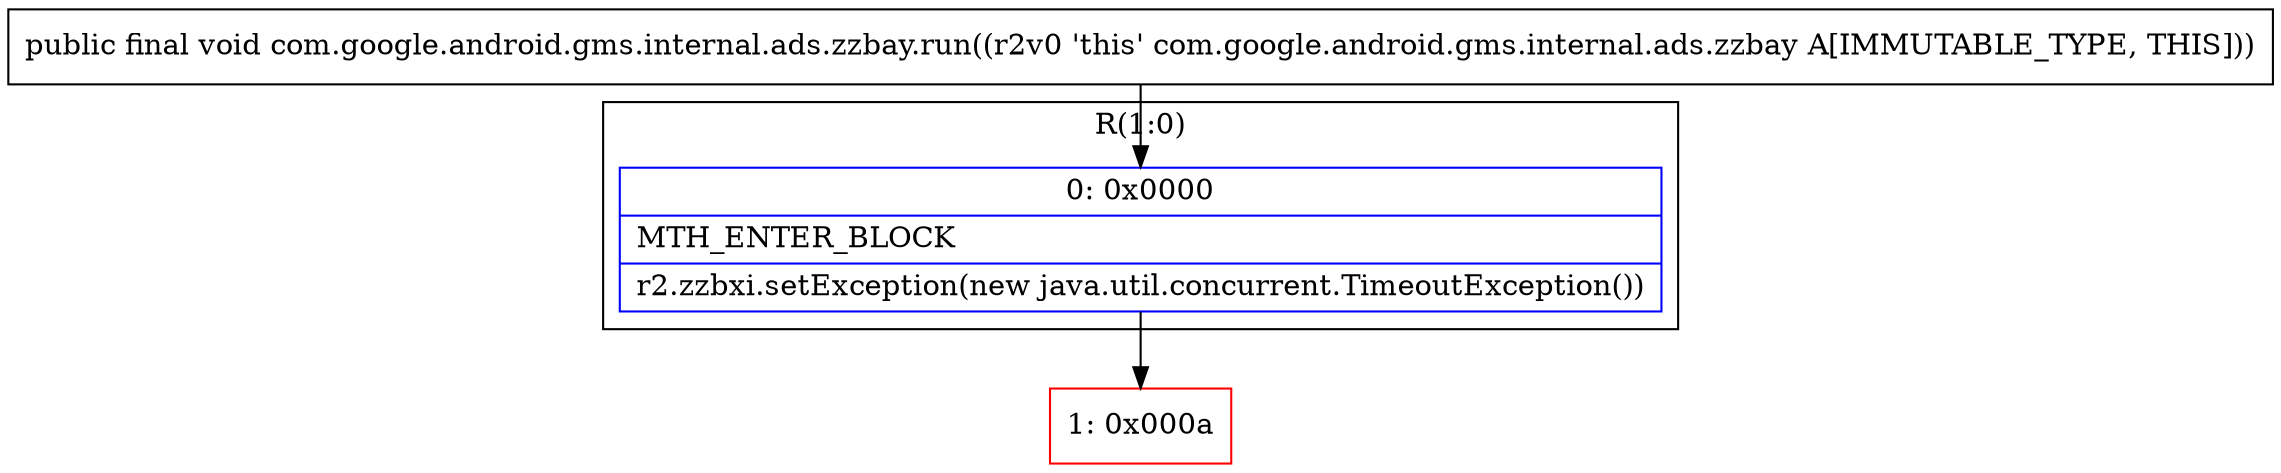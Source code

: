 digraph "CFG forcom.google.android.gms.internal.ads.zzbay.run()V" {
subgraph cluster_Region_1274625847 {
label = "R(1:0)";
node [shape=record,color=blue];
Node_0 [shape=record,label="{0\:\ 0x0000|MTH_ENTER_BLOCK\l|r2.zzbxi.setException(new java.util.concurrent.TimeoutException())\l}"];
}
Node_1 [shape=record,color=red,label="{1\:\ 0x000a}"];
MethodNode[shape=record,label="{public final void com.google.android.gms.internal.ads.zzbay.run((r2v0 'this' com.google.android.gms.internal.ads.zzbay A[IMMUTABLE_TYPE, THIS])) }"];
MethodNode -> Node_0;
Node_0 -> Node_1;
}

